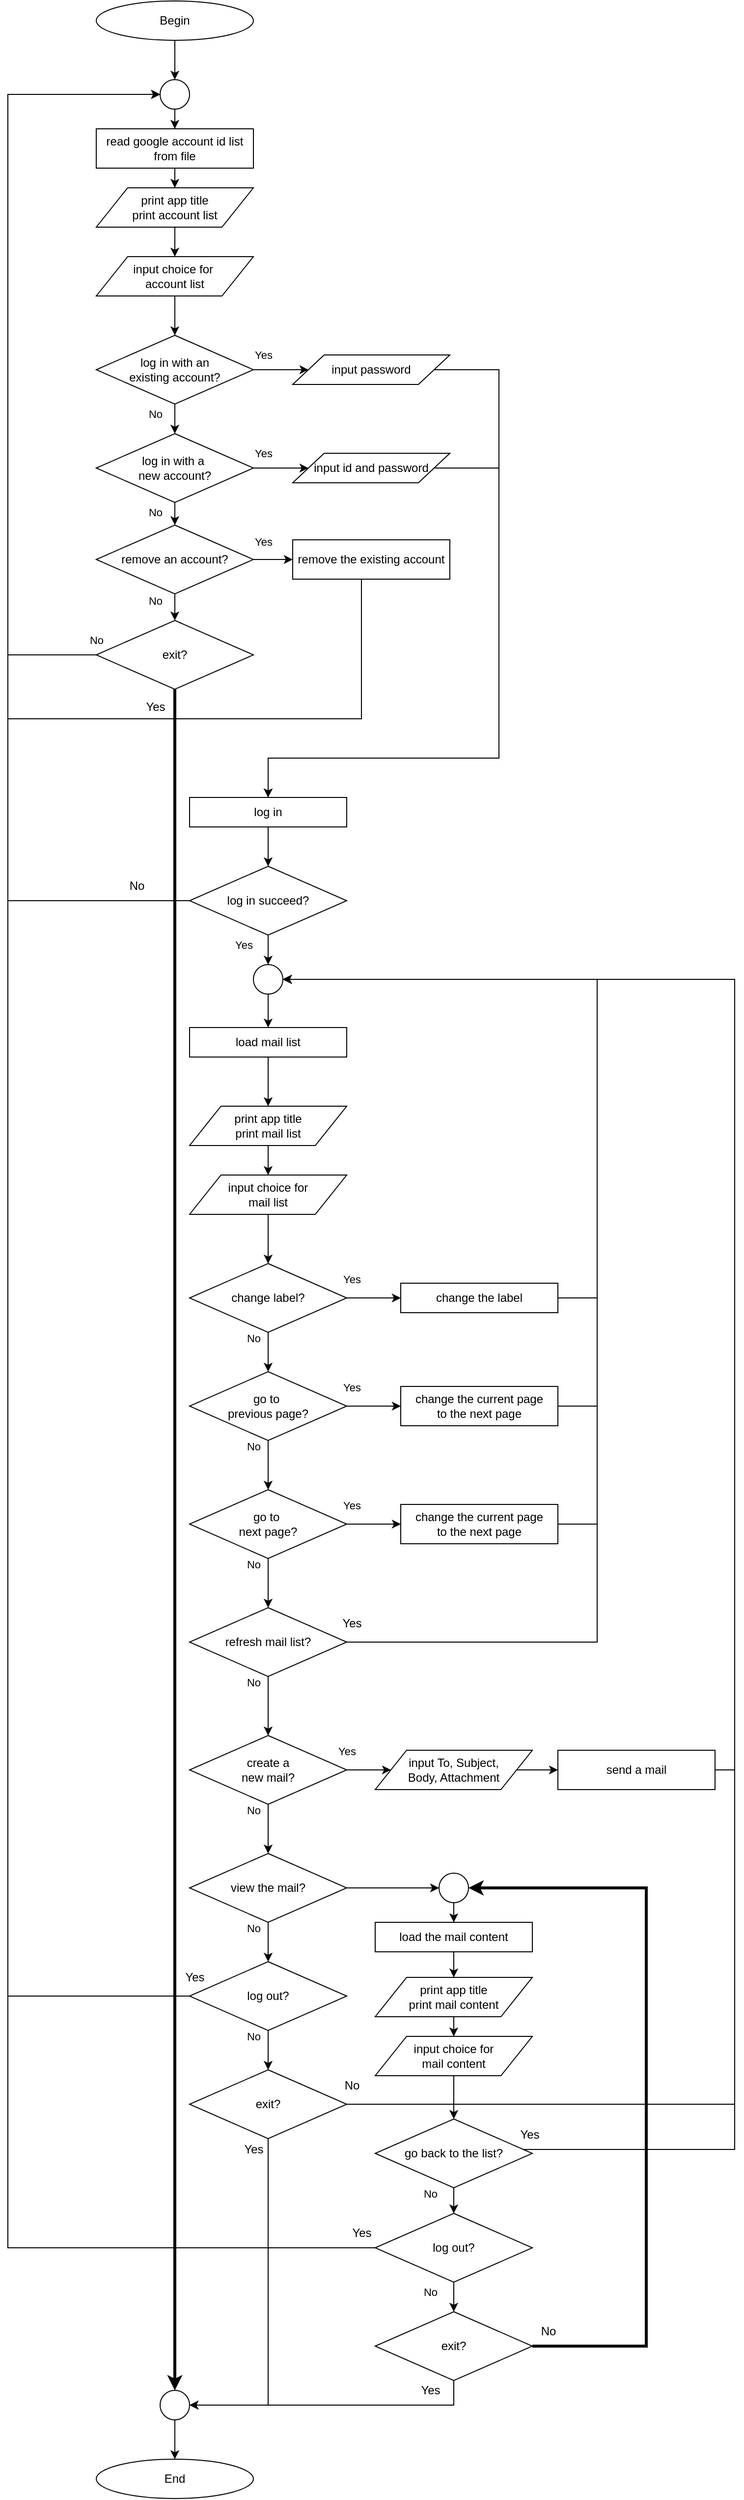 <mxfile version="12.8.1" type="google"><diagram id="C5RBs43oDa-KdzZeNtuy" name="Page-1"><mxGraphModel dx="1325" dy="753" grid="1" gridSize="10" guides="1" tooltips="1" connect="1" arrows="1" fold="1" page="1" pageScale="1" pageWidth="827" pageHeight="1169" math="0" shadow="0"><root><mxCell id="WIyWlLk6GJQsqaUBKTNV-0"/><mxCell id="WIyWlLk6GJQsqaUBKTNV-1" parent="WIyWlLk6GJQsqaUBKTNV-0"/><mxCell id="Guhb8YTt_R2WKb6isSV3-60" style="edgeStyle=orthogonalEdgeStyle;rounded=0;orthogonalLoop=1;jettySize=auto;html=1;entryX=0.5;entryY=0;entryDx=0;entryDy=0;strokeWidth=1;" parent="WIyWlLk6GJQsqaUBKTNV-1" source="Guhb8YTt_R2WKb6isSV3-1" target="Guhb8YTt_R2WKb6isSV3-31" edge="1"><mxGeometry relative="1" as="geometry"/></mxCell><mxCell id="Guhb8YTt_R2WKb6isSV3-1" value="print app title&lt;br&gt;print account list" style="shape=parallelogram;perimeter=parallelogramPerimeter;whiteSpace=wrap;html=1;" parent="WIyWlLk6GJQsqaUBKTNV-1" vertex="1"><mxGeometry x="120" y="200" width="160" height="40" as="geometry"/></mxCell><mxCell id="Guhb8YTt_R2WKb6isSV3-62" value="No" style="edgeStyle=orthogonalEdgeStyle;rounded=0;orthogonalLoop=1;jettySize=auto;html=1;entryX=0.5;entryY=0;entryDx=0;entryDy=0;strokeWidth=1;" parent="WIyWlLk6GJQsqaUBKTNV-1" source="Guhb8YTt_R2WKb6isSV3-4" target="Guhb8YTt_R2WKb6isSV3-5" edge="1"><mxGeometry x="0.2" y="-20" relative="1" as="geometry"><mxPoint as="offset"/></mxGeometry></mxCell><mxCell id="Guhb8YTt_R2WKb6isSV3-65" value="Yes" style="edgeStyle=orthogonalEdgeStyle;rounded=0;orthogonalLoop=1;jettySize=auto;html=1;entryX=0;entryY=0.5;entryDx=0;entryDy=0;strokeWidth=1;" parent="WIyWlLk6GJQsqaUBKTNV-1" source="Guhb8YTt_R2WKb6isSV3-4" target="Guhb8YTt_R2WKb6isSV3-18" edge="1"><mxGeometry x="-0.643" y="15" relative="1" as="geometry"><mxPoint as="offset"/></mxGeometry></mxCell><mxCell id="Guhb8YTt_R2WKb6isSV3-4" value="log in with an &lt;br&gt;existing account?" style="rhombus;whiteSpace=wrap;html=1;" parent="WIyWlLk6GJQsqaUBKTNV-1" vertex="1"><mxGeometry x="120" y="350" width="160" height="70" as="geometry"/></mxCell><mxCell id="Guhb8YTt_R2WKb6isSV3-63" value="No" style="edgeStyle=orthogonalEdgeStyle;rounded=0;orthogonalLoop=1;jettySize=auto;html=1;entryX=0.5;entryY=0;entryDx=0;entryDy=0;strokeWidth=1;" parent="WIyWlLk6GJQsqaUBKTNV-1" source="Guhb8YTt_R2WKb6isSV3-5" target="Guhb8YTt_R2WKb6isSV3-7" edge="1"><mxGeometry x="0.544" y="-20" relative="1" as="geometry"><mxPoint as="offset"/></mxGeometry></mxCell><mxCell id="Guhb8YTt_R2WKb6isSV3-66" value="Yes" style="edgeStyle=orthogonalEdgeStyle;rounded=0;orthogonalLoop=1;jettySize=auto;html=1;entryX=0;entryY=0.5;entryDx=0;entryDy=0;strokeWidth=1;" parent="WIyWlLk6GJQsqaUBKTNV-1" source="Guhb8YTt_R2WKb6isSV3-5" target="Guhb8YTt_R2WKb6isSV3-17" edge="1"><mxGeometry x="-0.643" y="15" relative="1" as="geometry"><mxPoint as="offset"/></mxGeometry></mxCell><mxCell id="Guhb8YTt_R2WKb6isSV3-5" value="log in with a&amp;nbsp;&lt;br&gt;new account?" style="rhombus;whiteSpace=wrap;html=1;" parent="WIyWlLk6GJQsqaUBKTNV-1" vertex="1"><mxGeometry x="120" y="450" width="160" height="70" as="geometry"/></mxCell><mxCell id="Guhb8YTt_R2WKb6isSV3-48" style="edgeStyle=orthogonalEdgeStyle;rounded=0;orthogonalLoop=1;jettySize=auto;html=1;entryX=0;entryY=0.5;entryDx=0;entryDy=0;" parent="WIyWlLk6GJQsqaUBKTNV-1" source="Guhb8YTt_R2WKb6isSV3-6" target="Guhb8YTt_R2WKb6isSV3-9" edge="1"><mxGeometry relative="1" as="geometry"><Array as="points"><mxPoint x="30" y="925"/><mxPoint x="30" y="105"/></Array></mxGeometry></mxCell><mxCell id="Guhb8YTt_R2WKb6isSV3-54" value="No" style="text;html=1;align=center;verticalAlign=middle;resizable=0;points=[];labelBackgroundColor=#ffffff;" parent="Guhb8YTt_R2WKb6isSV3-48" vertex="1" connectable="0"><mxGeometry x="-0.716" y="-2" relative="1" as="geometry"><mxPoint x="110" y="-13" as="offset"/></mxGeometry></mxCell><mxCell id="Guhb8YTt_R2WKb6isSV3-70" value="Yes" style="edgeStyle=orthogonalEdgeStyle;rounded=0;orthogonalLoop=1;jettySize=auto;html=1;entryX=0.5;entryY=0;entryDx=0;entryDy=0;strokeWidth=1;" parent="WIyWlLk6GJQsqaUBKTNV-1" source="Guhb8YTt_R2WKb6isSV3-6" target="Guhb8YTt_R2WKb6isSV3-58" edge="1"><mxGeometry x="0.2" y="-25" relative="1" as="geometry"><mxPoint as="offset"/></mxGeometry></mxCell><mxCell id="Guhb8YTt_R2WKb6isSV3-6" value="log in succeed?" style="rhombus;whiteSpace=wrap;html=1;" parent="WIyWlLk6GJQsqaUBKTNV-1" vertex="1"><mxGeometry x="215" y="890" width="160" height="70" as="geometry"/></mxCell><mxCell id="Guhb8YTt_R2WKb6isSV3-64" value="No" style="edgeStyle=orthogonalEdgeStyle;rounded=0;orthogonalLoop=1;jettySize=auto;html=1;entryX=0.5;entryY=0;entryDx=0;entryDy=0;strokeWidth=1;" parent="WIyWlLk6GJQsqaUBKTNV-1" source="Guhb8YTt_R2WKb6isSV3-7" target="Guhb8YTt_R2WKb6isSV3-47" edge="1"><mxGeometry x="0.245" y="-20" relative="1" as="geometry"><mxPoint as="offset"/></mxGeometry></mxCell><mxCell id="Guhb8YTt_R2WKb6isSV3-67" value="Yes" style="edgeStyle=orthogonalEdgeStyle;rounded=0;orthogonalLoop=1;jettySize=auto;html=1;entryX=0;entryY=0.5;entryDx=0;entryDy=0;strokeWidth=1;" parent="WIyWlLk6GJQsqaUBKTNV-1" source="Guhb8YTt_R2WKb6isSV3-7" target="Guhb8YTt_R2WKb6isSV3-16" edge="1"><mxGeometry x="-0.5" y="18" relative="1" as="geometry"><mxPoint as="offset"/></mxGeometry></mxCell><mxCell id="Guhb8YTt_R2WKb6isSV3-7" value="remove an account?" style="rhombus;whiteSpace=wrap;html=1;" parent="WIyWlLk6GJQsqaUBKTNV-1" vertex="1"><mxGeometry x="120" y="543" width="160" height="70" as="geometry"/></mxCell><mxCell id="Guhb8YTt_R2WKb6isSV3-128" style="edgeStyle=orthogonalEdgeStyle;rounded=0;orthogonalLoop=1;jettySize=auto;html=1;entryX=0.5;entryY=0;entryDx=0;entryDy=0;endArrow=classic;endFill=1;strokeWidth=1;" parent="WIyWlLk6GJQsqaUBKTNV-1" source="Guhb8YTt_R2WKb6isSV3-9" target="Guhb8YTt_R2WKb6isSV3-14" edge="1"><mxGeometry relative="1" as="geometry"/></mxCell><mxCell id="Guhb8YTt_R2WKb6isSV3-9" value="" style="ellipse;whiteSpace=wrap;html=1;aspect=fixed;" parent="WIyWlLk6GJQsqaUBKTNV-1" vertex="1"><mxGeometry x="185" y="90" width="30" height="30" as="geometry"/></mxCell><mxCell id="Guhb8YTt_R2WKb6isSV3-59" style="edgeStyle=orthogonalEdgeStyle;rounded=0;orthogonalLoop=1;jettySize=auto;html=1;entryX=0.5;entryY=0;entryDx=0;entryDy=0;strokeWidth=1;" parent="WIyWlLk6GJQsqaUBKTNV-1" source="Guhb8YTt_R2WKb6isSV3-14" target="Guhb8YTt_R2WKb6isSV3-1" edge="1"><mxGeometry relative="1" as="geometry"/></mxCell><mxCell id="Guhb8YTt_R2WKb6isSV3-14" value="&lt;span style=&quot;white-space: normal&quot;&gt;read google account id list from file&lt;/span&gt;" style="rounded=0;whiteSpace=wrap;html=1;" parent="WIyWlLk6GJQsqaUBKTNV-1" vertex="1"><mxGeometry x="120" y="140" width="160" height="40" as="geometry"/></mxCell><mxCell id="Guhb8YTt_R2WKb6isSV3-69" style="edgeStyle=orthogonalEdgeStyle;rounded=0;orthogonalLoop=1;jettySize=auto;html=1;entryX=0.5;entryY=0;entryDx=0;entryDy=0;strokeWidth=1;" parent="WIyWlLk6GJQsqaUBKTNV-1" source="Guhb8YTt_R2WKb6isSV3-15" target="Guhb8YTt_R2WKb6isSV3-6" edge="1"><mxGeometry relative="1" as="geometry"/></mxCell><mxCell id="Guhb8YTt_R2WKb6isSV3-15" value="&lt;span style=&quot;white-space: normal&quot;&gt;log in&lt;/span&gt;" style="rounded=0;whiteSpace=wrap;html=1;" parent="WIyWlLk6GJQsqaUBKTNV-1" vertex="1"><mxGeometry x="215" y="820" width="160" height="30" as="geometry"/></mxCell><mxCell id="Guhb8YTt_R2WKb6isSV3-75" style="edgeStyle=orthogonalEdgeStyle;rounded=0;orthogonalLoop=1;jettySize=auto;html=1;entryX=0.5;entryY=0;entryDx=0;entryDy=0;strokeWidth=1;" parent="WIyWlLk6GJQsqaUBKTNV-1" source="Guhb8YTt_R2WKb6isSV3-24" target="Guhb8YTt_R2WKb6isSV3-28" edge="1"><mxGeometry relative="1" as="geometry"/></mxCell><mxCell id="Guhb8YTt_R2WKb6isSV3-24" value="load mail list" style="rounded=0;whiteSpace=wrap;html=1;" parent="WIyWlLk6GJQsqaUBKTNV-1" vertex="1"><mxGeometry x="215" y="1054" width="160" height="30" as="geometry"/></mxCell><mxCell id="Guhb8YTt_R2WKb6isSV3-52" style="edgeStyle=orthogonalEdgeStyle;rounded=0;orthogonalLoop=1;jettySize=auto;html=1;entryX=0;entryY=0.5;entryDx=0;entryDy=0;exitX=0.5;exitY=1;exitDx=0;exitDy=0;" parent="WIyWlLk6GJQsqaUBKTNV-1" source="Guhb8YTt_R2WKb6isSV3-16" target="Guhb8YTt_R2WKb6isSV3-9" edge="1"><mxGeometry relative="1" as="geometry"><Array as="points"><mxPoint x="390" y="740"/><mxPoint x="30" y="740"/><mxPoint x="30" y="105"/></Array></mxGeometry></mxCell><mxCell id="Guhb8YTt_R2WKb6isSV3-16" value="&lt;span style=&quot;white-space: normal&quot;&gt;remove the existing account&lt;/span&gt;" style="rounded=0;whiteSpace=wrap;html=1;" parent="WIyWlLk6GJQsqaUBKTNV-1" vertex="1"><mxGeometry x="320" y="558" width="160" height="40" as="geometry"/></mxCell><mxCell id="Guhb8YTt_R2WKb6isSV3-131" style="edgeStyle=orthogonalEdgeStyle;rounded=0;orthogonalLoop=1;jettySize=auto;html=1;entryX=0.5;entryY=0;entryDx=0;entryDy=0;endArrow=classic;endFill=1;strokeWidth=1;" parent="WIyWlLk6GJQsqaUBKTNV-1" source="Guhb8YTt_R2WKb6isSV3-17" target="Guhb8YTt_R2WKb6isSV3-15" edge="1"><mxGeometry relative="1" as="geometry"><Array as="points"><mxPoint x="530" y="485"/><mxPoint x="530" y="780"/><mxPoint x="295" y="780"/></Array></mxGeometry></mxCell><mxCell id="Guhb8YTt_R2WKb6isSV3-17" value="input id and password" style="shape=parallelogram;perimeter=parallelogramPerimeter;whiteSpace=wrap;html=1;" parent="WIyWlLk6GJQsqaUBKTNV-1" vertex="1"><mxGeometry x="320" y="470" width="160" height="30" as="geometry"/></mxCell><mxCell id="Guhb8YTt_R2WKb6isSV3-132" style="edgeStyle=orthogonalEdgeStyle;rounded=0;orthogonalLoop=1;jettySize=auto;html=1;entryX=0.5;entryY=0;entryDx=0;entryDy=0;endArrow=classic;endFill=1;strokeWidth=1;" parent="WIyWlLk6GJQsqaUBKTNV-1" source="Guhb8YTt_R2WKb6isSV3-18" target="Guhb8YTt_R2WKb6isSV3-15" edge="1"><mxGeometry relative="1" as="geometry"><Array as="points"><mxPoint x="530" y="385"/><mxPoint x="530" y="780"/><mxPoint x="295" y="780"/></Array></mxGeometry></mxCell><mxCell id="Guhb8YTt_R2WKb6isSV3-18" value="input password" style="shape=parallelogram;perimeter=parallelogramPerimeter;whiteSpace=wrap;html=1;" parent="WIyWlLk6GJQsqaUBKTNV-1" vertex="1"><mxGeometry x="320" y="370" width="160" height="30" as="geometry"/></mxCell><mxCell id="Guhb8YTt_R2WKb6isSV3-76" style="edgeStyle=orthogonalEdgeStyle;rounded=0;orthogonalLoop=1;jettySize=auto;html=1;entryX=0.5;entryY=0;entryDx=0;entryDy=0;strokeWidth=1;" parent="WIyWlLk6GJQsqaUBKTNV-1" source="Guhb8YTt_R2WKb6isSV3-28" target="Guhb8YTt_R2WKb6isSV3-30" edge="1"><mxGeometry relative="1" as="geometry"/></mxCell><mxCell id="Guhb8YTt_R2WKb6isSV3-28" value="print app title&lt;br&gt;print mail list" style="shape=parallelogram;perimeter=parallelogramPerimeter;whiteSpace=wrap;html=1;" parent="WIyWlLk6GJQsqaUBKTNV-1" vertex="1"><mxGeometry x="215" y="1134" width="160" height="40" as="geometry"/></mxCell><mxCell id="Guhb8YTt_R2WKb6isSV3-77" style="edgeStyle=orthogonalEdgeStyle;rounded=0;orthogonalLoop=1;jettySize=auto;html=1;entryX=0.5;entryY=0;entryDx=0;entryDy=0;strokeWidth=1;" parent="WIyWlLk6GJQsqaUBKTNV-1" source="Guhb8YTt_R2WKb6isSV3-30" target="Guhb8YTt_R2WKb6isSV3-32" edge="1"><mxGeometry relative="1" as="geometry"/></mxCell><mxCell id="Guhb8YTt_R2WKb6isSV3-30" value="input choice for&lt;br&gt;mail list" style="shape=parallelogram;perimeter=parallelogramPerimeter;whiteSpace=wrap;html=1;" parent="WIyWlLk6GJQsqaUBKTNV-1" vertex="1"><mxGeometry x="215" y="1204" width="160" height="40" as="geometry"/></mxCell><mxCell id="Guhb8YTt_R2WKb6isSV3-61" style="edgeStyle=orthogonalEdgeStyle;rounded=0;orthogonalLoop=1;jettySize=auto;html=1;entryX=0.5;entryY=0;entryDx=0;entryDy=0;strokeWidth=1;" parent="WIyWlLk6GJQsqaUBKTNV-1" source="Guhb8YTt_R2WKb6isSV3-31" target="Guhb8YTt_R2WKb6isSV3-4" edge="1"><mxGeometry relative="1" as="geometry"/></mxCell><mxCell id="Guhb8YTt_R2WKb6isSV3-31" value="input choice for&amp;nbsp;&lt;br&gt;account list" style="shape=parallelogram;perimeter=parallelogramPerimeter;whiteSpace=wrap;html=1;" parent="WIyWlLk6GJQsqaUBKTNV-1" vertex="1"><mxGeometry x="120" y="270" width="160" height="40" as="geometry"/></mxCell><mxCell id="Guhb8YTt_R2WKb6isSV3-73" value="Yes" style="edgeStyle=orthogonalEdgeStyle;rounded=0;orthogonalLoop=1;jettySize=auto;html=1;entryX=0;entryY=0.5;entryDx=0;entryDy=0;strokeWidth=1;" parent="WIyWlLk6GJQsqaUBKTNV-1" source="Guhb8YTt_R2WKb6isSV3-32" target="Guhb8YTt_R2WKb6isSV3-71" edge="1"><mxGeometry x="-0.818" y="19" relative="1" as="geometry"><mxPoint as="offset"/></mxGeometry></mxCell><mxCell id="Guhb8YTt_R2WKb6isSV3-78" value="No" style="edgeStyle=orthogonalEdgeStyle;rounded=0;orthogonalLoop=1;jettySize=auto;html=1;entryX=0.5;entryY=0;entryDx=0;entryDy=0;strokeWidth=1;" parent="WIyWlLk6GJQsqaUBKTNV-1" source="Guhb8YTt_R2WKb6isSV3-32" target="Guhb8YTt_R2WKb6isSV3-36" edge="1"><mxGeometry x="-0.7" y="-15" relative="1" as="geometry"><mxPoint as="offset"/></mxGeometry></mxCell><mxCell id="Guhb8YTt_R2WKb6isSV3-32" value="change label?" style="rhombus;whiteSpace=wrap;html=1;" parent="WIyWlLk6GJQsqaUBKTNV-1" vertex="1"><mxGeometry x="215" y="1294" width="160" height="70" as="geometry"/></mxCell><mxCell id="Guhb8YTt_R2WKb6isSV3-79" value="No" style="edgeStyle=orthogonalEdgeStyle;rounded=0;orthogonalLoop=1;jettySize=auto;html=1;entryX=0.5;entryY=0;entryDx=0;entryDy=0;strokeWidth=1;" parent="WIyWlLk6GJQsqaUBKTNV-1" source="Guhb8YTt_R2WKb6isSV3-36" target="Guhb8YTt_R2WKb6isSV3-37" edge="1"><mxGeometry x="-0.76" y="-15" relative="1" as="geometry"><mxPoint as="offset"/></mxGeometry></mxCell><mxCell id="Guhb8YTt_R2WKb6isSV3-89" value="Yes" style="edgeStyle=orthogonalEdgeStyle;rounded=0;orthogonalLoop=1;jettySize=auto;html=1;entryX=0;entryY=0.5;entryDx=0;entryDy=0;strokeWidth=1;" parent="WIyWlLk6GJQsqaUBKTNV-1" source="Guhb8YTt_R2WKb6isSV3-36" target="Guhb8YTt_R2WKb6isSV3-88" edge="1"><mxGeometry x="-0.818" y="19" relative="1" as="geometry"><mxPoint as="offset"/></mxGeometry></mxCell><mxCell id="Guhb8YTt_R2WKb6isSV3-36" value="go to&amp;nbsp;&lt;br&gt;previous page?" style="rhombus;whiteSpace=wrap;html=1;" parent="WIyWlLk6GJQsqaUBKTNV-1" vertex="1"><mxGeometry x="215" y="1404" width="160" height="70" as="geometry"/></mxCell><mxCell id="Guhb8YTt_R2WKb6isSV3-80" value="No" style="edgeStyle=orthogonalEdgeStyle;rounded=0;orthogonalLoop=1;jettySize=auto;html=1;entryX=0.5;entryY=0;entryDx=0;entryDy=0;strokeWidth=1;" parent="WIyWlLk6GJQsqaUBKTNV-1" source="Guhb8YTt_R2WKb6isSV3-37" target="Guhb8YTt_R2WKb6isSV3-38" edge="1"><mxGeometry x="-0.76" y="-15" relative="1" as="geometry"><mxPoint as="offset"/></mxGeometry></mxCell><mxCell id="Guhb8YTt_R2WKb6isSV3-87" value="Yes" style="edgeStyle=orthogonalEdgeStyle;rounded=0;orthogonalLoop=1;jettySize=auto;html=1;entryX=0;entryY=0.5;entryDx=0;entryDy=0;strokeWidth=1;" parent="WIyWlLk6GJQsqaUBKTNV-1" source="Guhb8YTt_R2WKb6isSV3-37" target="Guhb8YTt_R2WKb6isSV3-85" edge="1"><mxGeometry x="-0.818" y="19" relative="1" as="geometry"><mxPoint as="offset"/></mxGeometry></mxCell><mxCell id="Guhb8YTt_R2WKb6isSV3-37" value="go to&amp;nbsp;&lt;br&gt;next page?" style="rhombus;whiteSpace=wrap;html=1;" parent="WIyWlLk6GJQsqaUBKTNV-1" vertex="1"><mxGeometry x="215" y="1524" width="160" height="70" as="geometry"/></mxCell><mxCell id="Guhb8YTt_R2WKb6isSV3-81" value="No" style="edgeStyle=orthogonalEdgeStyle;rounded=0;orthogonalLoop=1;jettySize=auto;html=1;entryX=0.5;entryY=0;entryDx=0;entryDy=0;strokeWidth=1;" parent="WIyWlLk6GJQsqaUBKTNV-1" source="Guhb8YTt_R2WKb6isSV3-38" target="Guhb8YTt_R2WKb6isSV3-40" edge="1"><mxGeometry x="-0.8" y="-15" relative="1" as="geometry"><mxPoint as="offset"/></mxGeometry></mxCell><mxCell id="Guhb8YTt_R2WKb6isSV3-91" style="edgeStyle=orthogonalEdgeStyle;rounded=0;orthogonalLoop=1;jettySize=auto;html=1;entryX=1;entryY=0.5;entryDx=0;entryDy=0;strokeWidth=1;" parent="WIyWlLk6GJQsqaUBKTNV-1" source="Guhb8YTt_R2WKb6isSV3-38" target="Guhb8YTt_R2WKb6isSV3-58" edge="1"><mxGeometry relative="1" as="geometry"><Array as="points"><mxPoint x="630" y="1679"/><mxPoint x="630" y="1005"/></Array></mxGeometry></mxCell><mxCell id="Guhb8YTt_R2WKb6isSV3-92" value="Yes" style="text;html=1;align=center;verticalAlign=middle;resizable=0;points=[];labelBackgroundColor=#ffffff;" parent="Guhb8YTt_R2WKb6isSV3-91" vertex="1" connectable="0"><mxGeometry x="-0.947" y="3" relative="1" as="geometry"><mxPoint x="-28" y="-16" as="offset"/></mxGeometry></mxCell><mxCell id="Guhb8YTt_R2WKb6isSV3-38" value="refresh mail list?" style="rhombus;whiteSpace=wrap;html=1;" parent="WIyWlLk6GJQsqaUBKTNV-1" vertex="1"><mxGeometry x="215" y="1644" width="160" height="70" as="geometry"/></mxCell><mxCell id="Guhb8YTt_R2WKb6isSV3-83" value="No" style="edgeStyle=orthogonalEdgeStyle;rounded=0;orthogonalLoop=1;jettySize=auto;html=1;entryX=0.5;entryY=0;entryDx=0;entryDy=0;strokeWidth=1;" parent="WIyWlLk6GJQsqaUBKTNV-1" source="Guhb8YTt_R2WKb6isSV3-39" target="Guhb8YTt_R2WKb6isSV3-42" edge="1"><mxGeometry x="-0.7" y="-15" relative="1" as="geometry"><mxPoint as="offset"/></mxGeometry></mxCell><mxCell id="Guhb8YTt_R2WKb6isSV3-103" style="edgeStyle=orthogonalEdgeStyle;rounded=0;orthogonalLoop=1;jettySize=auto;html=1;entryX=0;entryY=0.5;entryDx=0;entryDy=0;strokeWidth=1;" parent="WIyWlLk6GJQsqaUBKTNV-1" source="Guhb8YTt_R2WKb6isSV3-39" target="Guhb8YTt_R2WKb6isSV3-102" edge="1"><mxGeometry relative="1" as="geometry"/></mxCell><mxCell id="Guhb8YTt_R2WKb6isSV3-39" value="view the mail?" style="rhombus;whiteSpace=wrap;html=1;" parent="WIyWlLk6GJQsqaUBKTNV-1" vertex="1"><mxGeometry x="215" y="1894" width="160" height="70" as="geometry"/></mxCell><mxCell id="Guhb8YTt_R2WKb6isSV3-82" value="No" style="edgeStyle=orthogonalEdgeStyle;rounded=0;orthogonalLoop=1;jettySize=auto;html=1;entryX=0.5;entryY=0;entryDx=0;entryDy=0;strokeWidth=1;" parent="WIyWlLk6GJQsqaUBKTNV-1" source="Guhb8YTt_R2WKb6isSV3-40" target="Guhb8YTt_R2WKb6isSV3-39" edge="1"><mxGeometry x="-0.76" y="-15" relative="1" as="geometry"><mxPoint as="offset"/></mxGeometry></mxCell><mxCell id="Guhb8YTt_R2WKb6isSV3-97" value="Yes" style="edgeStyle=orthogonalEdgeStyle;rounded=0;orthogonalLoop=1;jettySize=auto;html=1;entryX=0;entryY=0.5;entryDx=0;entryDy=0;strokeWidth=1;" parent="WIyWlLk6GJQsqaUBKTNV-1" source="Guhb8YTt_R2WKb6isSV3-40" target="Guhb8YTt_R2WKb6isSV3-93" edge="1"><mxGeometry x="-0.075" y="-21" relative="1" as="geometry"><mxPoint x="-9" y="-40" as="offset"/></mxGeometry></mxCell><mxCell id="Guhb8YTt_R2WKb6isSV3-40" value="create a&lt;br&gt;new mail?" style="rhombus;whiteSpace=wrap;html=1;" parent="WIyWlLk6GJQsqaUBKTNV-1" vertex="1"><mxGeometry x="215" y="1774" width="160" height="70" as="geometry"/></mxCell><mxCell id="Guhb8YTt_R2WKb6isSV3-56" style="edgeStyle=orthogonalEdgeStyle;rounded=0;orthogonalLoop=1;jettySize=auto;html=1;entryX=1;entryY=0.5;entryDx=0;entryDy=0;strokeWidth=1;" parent="WIyWlLk6GJQsqaUBKTNV-1" source="Guhb8YTt_R2WKb6isSV3-41" target="Guhb8YTt_R2WKb6isSV3-45" edge="1"><mxGeometry relative="1" as="geometry"/></mxCell><mxCell id="Guhb8YTt_R2WKb6isSV3-57" value="Yes" style="text;html=1;align=center;verticalAlign=middle;resizable=0;points=[];labelBackgroundColor=#ffffff;" parent="Guhb8YTt_R2WKb6isSV3-56" vertex="1" connectable="0"><mxGeometry x="-0.779" y="1" relative="1" as="geometry"><mxPoint x="-16" y="-28" as="offset"/></mxGeometry></mxCell><mxCell id="Guhb8YTt_R2WKb6isSV3-126" style="edgeStyle=orthogonalEdgeStyle;rounded=0;orthogonalLoop=1;jettySize=auto;html=1;entryX=1;entryY=0.5;entryDx=0;entryDy=0;endArrow=classic;endFill=1;strokeWidth=1;" parent="WIyWlLk6GJQsqaUBKTNV-1" source="Guhb8YTt_R2WKb6isSV3-41" target="Guhb8YTt_R2WKb6isSV3-58" edge="1"><mxGeometry relative="1" as="geometry"><Array as="points"><mxPoint x="770" y="2149"/><mxPoint x="770" y="1005"/></Array></mxGeometry></mxCell><mxCell id="Guhb8YTt_R2WKb6isSV3-127" value="No" style="text;html=1;align=center;verticalAlign=middle;resizable=0;points=[];labelBackgroundColor=#ffffff;" parent="Guhb8YTt_R2WKb6isSV3-126" vertex="1" connectable="0"><mxGeometry x="-0.986" y="4" relative="1" as="geometry"><mxPoint x="-9" y="-15" as="offset"/></mxGeometry></mxCell><mxCell id="Guhb8YTt_R2WKb6isSV3-41" value="exit?" style="rhombus;whiteSpace=wrap;html=1;" parent="WIyWlLk6GJQsqaUBKTNV-1" vertex="1"><mxGeometry x="215" y="2114" width="160" height="70" as="geometry"/></mxCell><mxCell id="Guhb8YTt_R2WKb6isSV3-84" value="No" style="edgeStyle=orthogonalEdgeStyle;rounded=0;orthogonalLoop=1;jettySize=auto;html=1;entryX=0.5;entryY=0;entryDx=0;entryDy=0;strokeWidth=1;" parent="WIyWlLk6GJQsqaUBKTNV-1" source="Guhb8YTt_R2WKb6isSV3-42" target="Guhb8YTt_R2WKb6isSV3-41" edge="1"><mxGeometry x="-0.7" y="-15" relative="1" as="geometry"><mxPoint as="offset"/></mxGeometry></mxCell><mxCell id="Guhb8YTt_R2WKb6isSV3-95" style="edgeStyle=orthogonalEdgeStyle;rounded=0;orthogonalLoop=1;jettySize=auto;html=1;entryX=0;entryY=0.5;entryDx=0;entryDy=0;strokeWidth=1;" parent="WIyWlLk6GJQsqaUBKTNV-1" source="Guhb8YTt_R2WKb6isSV3-42" target="Guhb8YTt_R2WKb6isSV3-9" edge="1"><mxGeometry relative="1" as="geometry"><Array as="points"><mxPoint x="30" y="2039"/><mxPoint x="30" y="105"/></Array></mxGeometry></mxCell><mxCell id="Guhb8YTt_R2WKb6isSV3-96" value="Yes" style="text;html=1;align=center;verticalAlign=middle;resizable=0;points=[];labelBackgroundColor=#ffffff;" parent="Guhb8YTt_R2WKb6isSV3-95" vertex="1" connectable="0"><mxGeometry x="-0.928" y="-3" relative="1" as="geometry"><mxPoint x="87" y="-16" as="offset"/></mxGeometry></mxCell><mxCell id="Guhb8YTt_R2WKb6isSV3-42" value="log out?" style="rhombus;whiteSpace=wrap;html=1;" parent="WIyWlLk6GJQsqaUBKTNV-1" vertex="1"><mxGeometry x="215" y="2004" width="160" height="70" as="geometry"/></mxCell><mxCell id="Guhb8YTt_R2WKb6isSV3-136" style="edgeStyle=orthogonalEdgeStyle;rounded=0;orthogonalLoop=1;jettySize=auto;html=1;entryX=0.5;entryY=0;entryDx=0;entryDy=0;endArrow=classic;endFill=1;strokeWidth=1;" parent="WIyWlLk6GJQsqaUBKTNV-1" source="Guhb8YTt_R2WKb6isSV3-45" target="Guhb8YTt_R2WKb6isSV3-135" edge="1"><mxGeometry relative="1" as="geometry"/></mxCell><mxCell id="Guhb8YTt_R2WKb6isSV3-45" value="" style="ellipse;whiteSpace=wrap;html=1;aspect=fixed;" parent="WIyWlLk6GJQsqaUBKTNV-1" vertex="1"><mxGeometry x="185" y="2440" width="30" height="30" as="geometry"/></mxCell><mxCell id="Guhb8YTt_R2WKb6isSV3-49" value="No" style="edgeStyle=orthogonalEdgeStyle;rounded=0;orthogonalLoop=1;jettySize=auto;html=1;entryX=0;entryY=0.5;entryDx=0;entryDy=0;" parent="WIyWlLk6GJQsqaUBKTNV-1" source="Guhb8YTt_R2WKb6isSV3-47" target="Guhb8YTt_R2WKb6isSV3-9" edge="1"><mxGeometry x="-0.742" y="-90" relative="1" as="geometry"><Array as="points"><mxPoint x="30" y="675"/><mxPoint x="30" y="105"/></Array><mxPoint as="offset"/></mxGeometry></mxCell><mxCell id="Guhb8YTt_R2WKb6isSV3-53" style="edgeStyle=orthogonalEdgeStyle;rounded=0;orthogonalLoop=1;jettySize=auto;html=1;entryX=0.5;entryY=0;entryDx=0;entryDy=0;strokeWidth=3;" parent="WIyWlLk6GJQsqaUBKTNV-1" source="Guhb8YTt_R2WKb6isSV3-47" target="Guhb8YTt_R2WKb6isSV3-45" edge="1"><mxGeometry relative="1" as="geometry"/></mxCell><mxCell id="Guhb8YTt_R2WKb6isSV3-55" value="Yes" style="text;html=1;align=center;verticalAlign=middle;resizable=0;points=[];labelBackgroundColor=#ffffff;" parent="Guhb8YTt_R2WKb6isSV3-53" vertex="1" connectable="0"><mxGeometry x="-0.934" y="1" relative="1" as="geometry"><mxPoint x="-21" y="-39" as="offset"/></mxGeometry></mxCell><mxCell id="Guhb8YTt_R2WKb6isSV3-47" value="exit?" style="rhombus;whiteSpace=wrap;html=1;" parent="WIyWlLk6GJQsqaUBKTNV-1" vertex="1"><mxGeometry x="120" y="640" width="160" height="70" as="geometry"/></mxCell><mxCell id="Guhb8YTt_R2WKb6isSV3-74" style="edgeStyle=orthogonalEdgeStyle;rounded=0;orthogonalLoop=1;jettySize=auto;html=1;entryX=0.5;entryY=0;entryDx=0;entryDy=0;strokeWidth=1;" parent="WIyWlLk6GJQsqaUBKTNV-1" source="Guhb8YTt_R2WKb6isSV3-58" target="Guhb8YTt_R2WKb6isSV3-24" edge="1"><mxGeometry relative="1" as="geometry"/></mxCell><mxCell id="Guhb8YTt_R2WKb6isSV3-58" value="" style="ellipse;whiteSpace=wrap;html=1;aspect=fixed;" parent="WIyWlLk6GJQsqaUBKTNV-1" vertex="1"><mxGeometry x="280" y="990" width="30" height="30" as="geometry"/></mxCell><mxCell id="Guhb8YTt_R2WKb6isSV3-72" style="edgeStyle=orthogonalEdgeStyle;rounded=0;orthogonalLoop=1;jettySize=auto;html=1;entryX=1;entryY=0.5;entryDx=0;entryDy=0;strokeWidth=1;" parent="WIyWlLk6GJQsqaUBKTNV-1" source="Guhb8YTt_R2WKb6isSV3-71" target="Guhb8YTt_R2WKb6isSV3-58" edge="1"><mxGeometry relative="1" as="geometry"><Array as="points"><mxPoint x="630" y="1329"/><mxPoint x="630" y="1005"/></Array></mxGeometry></mxCell><mxCell id="Guhb8YTt_R2WKb6isSV3-71" value="change the label" style="rounded=0;whiteSpace=wrap;html=1;" parent="WIyWlLk6GJQsqaUBKTNV-1" vertex="1"><mxGeometry x="430" y="1314" width="160" height="30" as="geometry"/></mxCell><mxCell id="Guhb8YTt_R2WKb6isSV3-86" style="edgeStyle=orthogonalEdgeStyle;rounded=0;orthogonalLoop=1;jettySize=auto;html=1;entryX=1;entryY=0.5;entryDx=0;entryDy=0;strokeWidth=1;" parent="WIyWlLk6GJQsqaUBKTNV-1" source="Guhb8YTt_R2WKb6isSV3-85" target="Guhb8YTt_R2WKb6isSV3-58" edge="1"><mxGeometry relative="1" as="geometry"><Array as="points"><mxPoint x="630" y="1559"/><mxPoint x="630" y="1005"/></Array></mxGeometry></mxCell><mxCell id="Guhb8YTt_R2WKb6isSV3-85" value="change the current page&lt;br&gt;to the next page" style="rounded=0;whiteSpace=wrap;html=1;" parent="WIyWlLk6GJQsqaUBKTNV-1" vertex="1"><mxGeometry x="430" y="1539" width="160" height="40" as="geometry"/></mxCell><mxCell id="Guhb8YTt_R2WKb6isSV3-90" style="edgeStyle=orthogonalEdgeStyle;rounded=0;orthogonalLoop=1;jettySize=auto;html=1;entryX=1;entryY=0.5;entryDx=0;entryDy=0;strokeWidth=1;" parent="WIyWlLk6GJQsqaUBKTNV-1" source="Guhb8YTt_R2WKb6isSV3-88" target="Guhb8YTt_R2WKb6isSV3-58" edge="1"><mxGeometry relative="1" as="geometry"><Array as="points"><mxPoint x="630" y="1439"/><mxPoint x="630" y="1005"/></Array></mxGeometry></mxCell><mxCell id="Guhb8YTt_R2WKb6isSV3-88" value="change the current page&lt;br&gt;to the next page" style="rounded=0;whiteSpace=wrap;html=1;" parent="WIyWlLk6GJQsqaUBKTNV-1" vertex="1"><mxGeometry x="430" y="1419" width="160" height="40" as="geometry"/></mxCell><mxCell id="Guhb8YTt_R2WKb6isSV3-98" style="edgeStyle=orthogonalEdgeStyle;rounded=0;orthogonalLoop=1;jettySize=auto;html=1;entryX=0;entryY=0.5;entryDx=0;entryDy=0;strokeWidth=1;" parent="WIyWlLk6GJQsqaUBKTNV-1" source="Guhb8YTt_R2WKb6isSV3-93" target="Guhb8YTt_R2WKb6isSV3-94" edge="1"><mxGeometry relative="1" as="geometry"/></mxCell><mxCell id="Guhb8YTt_R2WKb6isSV3-93" value="input To, Subject,&lt;br&gt;Body, Attachment" style="shape=parallelogram;perimeter=parallelogramPerimeter;whiteSpace=wrap;html=1;" parent="WIyWlLk6GJQsqaUBKTNV-1" vertex="1"><mxGeometry x="404" y="1789" width="160" height="40" as="geometry"/></mxCell><mxCell id="Guhb8YTt_R2WKb6isSV3-99" style="edgeStyle=orthogonalEdgeStyle;rounded=0;orthogonalLoop=1;jettySize=auto;html=1;entryX=1;entryY=0.5;entryDx=0;entryDy=0;strokeWidth=1;" parent="WIyWlLk6GJQsqaUBKTNV-1" source="Guhb8YTt_R2WKb6isSV3-94" target="Guhb8YTt_R2WKb6isSV3-58" edge="1"><mxGeometry relative="1" as="geometry"><Array as="points"><mxPoint x="770" y="1809"/><mxPoint x="770" y="1005"/></Array></mxGeometry></mxCell><mxCell id="Guhb8YTt_R2WKb6isSV3-94" value="send a mail" style="rounded=0;whiteSpace=wrap;html=1;" parent="WIyWlLk6GJQsqaUBKTNV-1" vertex="1"><mxGeometry x="590" y="1789" width="160" height="40" as="geometry"/></mxCell><mxCell id="Guhb8YTt_R2WKb6isSV3-105" style="edgeStyle=orthogonalEdgeStyle;rounded=0;orthogonalLoop=1;jettySize=auto;html=1;entryX=0.5;entryY=0;entryDx=0;entryDy=0;strokeWidth=1;" parent="WIyWlLk6GJQsqaUBKTNV-1" source="Guhb8YTt_R2WKb6isSV3-100" target="Guhb8YTt_R2WKb6isSV3-101" edge="1"><mxGeometry relative="1" as="geometry"/></mxCell><mxCell id="Guhb8YTt_R2WKb6isSV3-100" value="load the mail content" style="rounded=0;whiteSpace=wrap;html=1;" parent="WIyWlLk6GJQsqaUBKTNV-1" vertex="1"><mxGeometry x="404" y="1964" width="160" height="30" as="geometry"/></mxCell><mxCell id="Guhb8YTt_R2WKb6isSV3-107" style="edgeStyle=orthogonalEdgeStyle;rounded=0;orthogonalLoop=1;jettySize=auto;html=1;entryX=0.5;entryY=0;entryDx=0;entryDy=0;strokeWidth=1;" parent="WIyWlLk6GJQsqaUBKTNV-1" source="Guhb8YTt_R2WKb6isSV3-101" target="Guhb8YTt_R2WKb6isSV3-106" edge="1"><mxGeometry relative="1" as="geometry"/></mxCell><mxCell id="Guhb8YTt_R2WKb6isSV3-101" value="print app title&lt;br&gt;print mail content" style="shape=parallelogram;perimeter=parallelogramPerimeter;whiteSpace=wrap;html=1;" parent="WIyWlLk6GJQsqaUBKTNV-1" vertex="1"><mxGeometry x="404" y="2020" width="160" height="40" as="geometry"/></mxCell><mxCell id="Guhb8YTt_R2WKb6isSV3-104" style="edgeStyle=orthogonalEdgeStyle;rounded=0;orthogonalLoop=1;jettySize=auto;html=1;entryX=0.5;entryY=0;entryDx=0;entryDy=0;strokeWidth=1;" parent="WIyWlLk6GJQsqaUBKTNV-1" source="Guhb8YTt_R2WKb6isSV3-102" target="Guhb8YTt_R2WKb6isSV3-100" edge="1"><mxGeometry relative="1" as="geometry"/></mxCell><mxCell id="Guhb8YTt_R2WKb6isSV3-102" value="" style="ellipse;whiteSpace=wrap;html=1;aspect=fixed;" parent="WIyWlLk6GJQsqaUBKTNV-1" vertex="1"><mxGeometry x="469" y="1914" width="30" height="30" as="geometry"/></mxCell><mxCell id="Guhb8YTt_R2WKb6isSV3-119" style="edgeStyle=orthogonalEdgeStyle;rounded=0;orthogonalLoop=1;jettySize=auto;html=1;entryX=0.5;entryY=0;entryDx=0;entryDy=0;endArrow=classic;endFill=1;strokeWidth=1;" parent="WIyWlLk6GJQsqaUBKTNV-1" source="Guhb8YTt_R2WKb6isSV3-106" target="Guhb8YTt_R2WKb6isSV3-108" edge="1"><mxGeometry relative="1" as="geometry"/></mxCell><mxCell id="Guhb8YTt_R2WKb6isSV3-106" value="input choice for&lt;br&gt;mail content" style="shape=parallelogram;perimeter=parallelogramPerimeter;whiteSpace=wrap;html=1;" parent="WIyWlLk6GJQsqaUBKTNV-1" vertex="1"><mxGeometry x="404" y="2080" width="160" height="40" as="geometry"/></mxCell><mxCell id="Guhb8YTt_R2WKb6isSV3-118" value="No" style="edgeStyle=orthogonalEdgeStyle;rounded=0;orthogonalLoop=1;jettySize=auto;html=1;entryX=0.5;entryY=0;entryDx=0;entryDy=0;endArrow=classic;endFill=1;strokeWidth=1;" parent="WIyWlLk6GJQsqaUBKTNV-1" source="Guhb8YTt_R2WKb6isSV3-108" target="Guhb8YTt_R2WKb6isSV3-110" edge="1"><mxGeometry x="0.259" y="-24" relative="1" as="geometry"><mxPoint as="offset"/></mxGeometry></mxCell><mxCell id="Guhb8YTt_R2WKb6isSV3-120" style="edgeStyle=orthogonalEdgeStyle;rounded=0;orthogonalLoop=1;jettySize=auto;html=1;entryX=1;entryY=0.5;entryDx=0;entryDy=0;endArrow=classic;endFill=1;strokeWidth=1;" parent="WIyWlLk6GJQsqaUBKTNV-1" source="Guhb8YTt_R2WKb6isSV3-108" target="Guhb8YTt_R2WKb6isSV3-58" edge="1"><mxGeometry relative="1" as="geometry"><Array as="points"><mxPoint x="770" y="2195"/><mxPoint x="770" y="1005"/></Array></mxGeometry></mxCell><mxCell id="Guhb8YTt_R2WKb6isSV3-121" value="Yes" style="text;html=1;align=center;verticalAlign=middle;resizable=0;points=[];labelBackgroundColor=#ffffff;" parent="Guhb8YTt_R2WKb6isSV3-120" vertex="1" connectable="0"><mxGeometry x="-0.983" y="-3" relative="1" as="geometry"><mxPoint x="-10" y="-18" as="offset"/></mxGeometry></mxCell><mxCell id="Guhb8YTt_R2WKb6isSV3-108" value="go back to the list?" style="rhombus;whiteSpace=wrap;html=1;" parent="WIyWlLk6GJQsqaUBKTNV-1" vertex="1"><mxGeometry x="404" y="2164" width="160" height="70" as="geometry"/></mxCell><mxCell id="Guhb8YTt_R2WKb6isSV3-114" style="edgeStyle=orthogonalEdgeStyle;rounded=0;orthogonalLoop=1;jettySize=auto;html=1;strokeWidth=1;endArrow=none;endFill=0;" parent="WIyWlLk6GJQsqaUBKTNV-1" source="Guhb8YTt_R2WKb6isSV3-110" edge="1"><mxGeometry relative="1" as="geometry"><mxPoint x="180" y="105" as="targetPoint"/><Array as="points"><mxPoint x="30" y="2295"/><mxPoint x="30" y="105"/></Array></mxGeometry></mxCell><mxCell id="Guhb8YTt_R2WKb6isSV3-124" value="Yes" style="text;html=1;align=center;verticalAlign=middle;resizable=0;points=[];labelBackgroundColor=#ffffff;" parent="Guhb8YTt_R2WKb6isSV3-114" vertex="1" connectable="0"><mxGeometry x="-0.986" y="1" relative="1" as="geometry"><mxPoint x="5" y="-16" as="offset"/></mxGeometry></mxCell><mxCell id="Guhb8YTt_R2WKb6isSV3-115" value="No" style="edgeStyle=orthogonalEdgeStyle;rounded=0;orthogonalLoop=1;jettySize=auto;html=1;entryX=0.5;entryY=0;entryDx=0;entryDy=0;strokeWidth=1;" parent="WIyWlLk6GJQsqaUBKTNV-1" source="Guhb8YTt_R2WKb6isSV3-110" target="Guhb8YTt_R2WKb6isSV3-111" edge="1"><mxGeometry x="0.2" y="-24" relative="1" as="geometry"><mxPoint as="offset"/></mxGeometry></mxCell><mxCell id="Guhb8YTt_R2WKb6isSV3-110" value="log out?" style="rhombus;whiteSpace=wrap;html=1;" parent="WIyWlLk6GJQsqaUBKTNV-1" vertex="1"><mxGeometry x="404" y="2260" width="160" height="70" as="geometry"/></mxCell><mxCell id="Guhb8YTt_R2WKb6isSV3-112" style="edgeStyle=orthogonalEdgeStyle;rounded=0;orthogonalLoop=1;jettySize=auto;html=1;entryX=1;entryY=0.5;entryDx=0;entryDy=0;strokeWidth=1;exitX=0.5;exitY=1;exitDx=0;exitDy=0;" parent="WIyWlLk6GJQsqaUBKTNV-1" source="Guhb8YTt_R2WKb6isSV3-111" target="Guhb8YTt_R2WKb6isSV3-45" edge="1"><mxGeometry relative="1" as="geometry"/></mxCell><mxCell id="Guhb8YTt_R2WKb6isSV3-113" value="Yes" style="text;html=1;align=center;verticalAlign=middle;resizable=0;points=[];labelBackgroundColor=#ffffff;" parent="Guhb8YTt_R2WKb6isSV3-112" vertex="1" connectable="0"><mxGeometry x="-0.837" y="-13" relative="1" as="geometry"><mxPoint x="-11" y="-14" as="offset"/></mxGeometry></mxCell><mxCell id="Guhb8YTt_R2WKb6isSV3-129" style="edgeStyle=orthogonalEdgeStyle;rounded=0;orthogonalLoop=1;jettySize=auto;html=1;entryX=1;entryY=0.5;entryDx=0;entryDy=0;endArrow=classic;endFill=1;strokeWidth=3;" parent="WIyWlLk6GJQsqaUBKTNV-1" source="Guhb8YTt_R2WKb6isSV3-111" target="Guhb8YTt_R2WKb6isSV3-102" edge="1"><mxGeometry relative="1" as="geometry"><Array as="points"><mxPoint x="680" y="2395"/><mxPoint x="680" y="1929"/></Array></mxGeometry></mxCell><mxCell id="Guhb8YTt_R2WKb6isSV3-130" value="No" style="text;html=1;align=center;verticalAlign=middle;resizable=0;points=[];labelBackgroundColor=#ffffff;" parent="Guhb8YTt_R2WKb6isSV3-129" vertex="1" connectable="0"><mxGeometry x="-0.945" y="-1" relative="1" as="geometry"><mxPoint x="-5" y="-16" as="offset"/></mxGeometry></mxCell><mxCell id="Guhb8YTt_R2WKb6isSV3-111" value="exit?" style="rhombus;whiteSpace=wrap;html=1;" parent="WIyWlLk6GJQsqaUBKTNV-1" vertex="1"><mxGeometry x="404" y="2360" width="160" height="70" as="geometry"/></mxCell><mxCell id="Guhb8YTt_R2WKb6isSV3-134" style="edgeStyle=orthogonalEdgeStyle;rounded=0;orthogonalLoop=1;jettySize=auto;html=1;entryX=0.5;entryY=0;entryDx=0;entryDy=0;endArrow=classic;endFill=1;strokeWidth=1;" parent="WIyWlLk6GJQsqaUBKTNV-1" source="Guhb8YTt_R2WKb6isSV3-133" target="Guhb8YTt_R2WKb6isSV3-9" edge="1"><mxGeometry relative="1" as="geometry"/></mxCell><mxCell id="Guhb8YTt_R2WKb6isSV3-133" value="Begin" style="ellipse;whiteSpace=wrap;html=1;" parent="WIyWlLk6GJQsqaUBKTNV-1" vertex="1"><mxGeometry x="120" y="10" width="160" height="40" as="geometry"/></mxCell><mxCell id="Guhb8YTt_R2WKb6isSV3-135" value="End" style="ellipse;whiteSpace=wrap;html=1;" parent="WIyWlLk6GJQsqaUBKTNV-1" vertex="1"><mxGeometry x="120" y="2510" width="160" height="40" as="geometry"/></mxCell></root></mxGraphModel></diagram></mxfile>